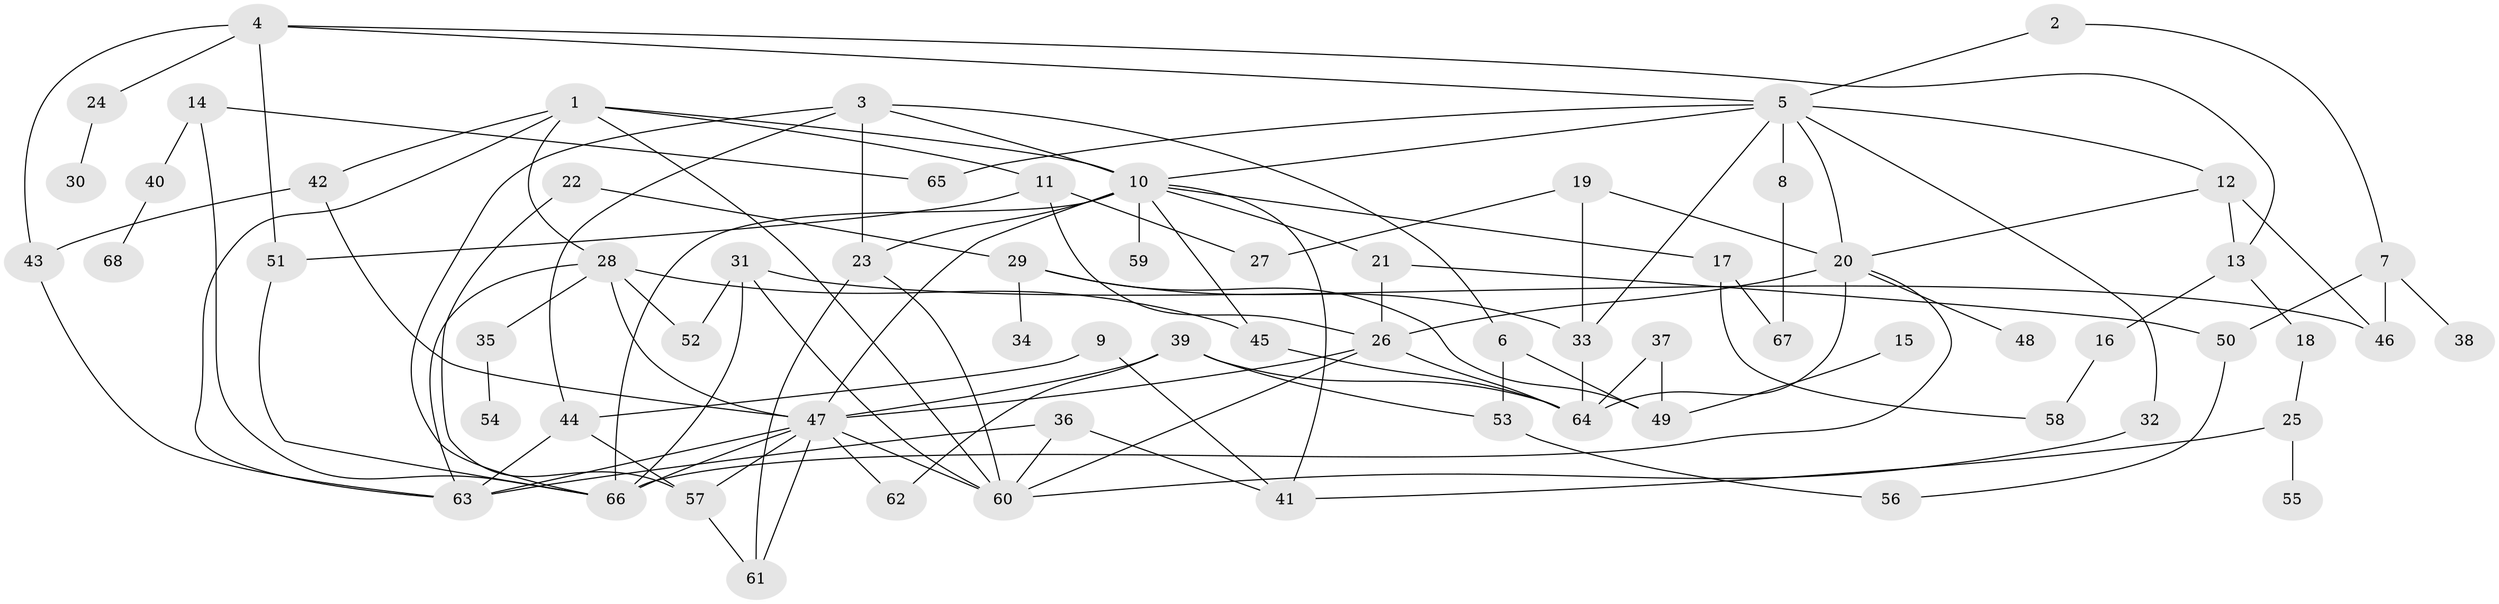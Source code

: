 // original degree distribution, {10: 0.007352941176470588, 13: 0.007352941176470588, 6: 0.022058823529411766, 3: 0.27205882352941174, 4: 0.14705882352941177, 5: 0.04411764705882353, 7: 0.014705882352941176, 2: 0.2647058823529412, 1: 0.22058823529411764}
// Generated by graph-tools (version 1.1) at 2025/01/03/09/25 03:01:03]
// undirected, 68 vertices, 117 edges
graph export_dot {
graph [start="1"]
  node [color=gray90,style=filled];
  1;
  2;
  3;
  4;
  5;
  6;
  7;
  8;
  9;
  10;
  11;
  12;
  13;
  14;
  15;
  16;
  17;
  18;
  19;
  20;
  21;
  22;
  23;
  24;
  25;
  26;
  27;
  28;
  29;
  30;
  31;
  32;
  33;
  34;
  35;
  36;
  37;
  38;
  39;
  40;
  41;
  42;
  43;
  44;
  45;
  46;
  47;
  48;
  49;
  50;
  51;
  52;
  53;
  54;
  55;
  56;
  57;
  58;
  59;
  60;
  61;
  62;
  63;
  64;
  65;
  66;
  67;
  68;
  1 -- 10 [weight=1.0];
  1 -- 11 [weight=1.0];
  1 -- 28 [weight=1.0];
  1 -- 42 [weight=1.0];
  1 -- 60 [weight=1.0];
  1 -- 63 [weight=1.0];
  2 -- 5 [weight=1.0];
  2 -- 7 [weight=1.0];
  3 -- 6 [weight=1.0];
  3 -- 10 [weight=1.0];
  3 -- 23 [weight=2.0];
  3 -- 44 [weight=1.0];
  3 -- 66 [weight=1.0];
  4 -- 5 [weight=1.0];
  4 -- 13 [weight=1.0];
  4 -- 24 [weight=1.0];
  4 -- 43 [weight=1.0];
  4 -- 51 [weight=1.0];
  5 -- 8 [weight=1.0];
  5 -- 10 [weight=1.0];
  5 -- 12 [weight=1.0];
  5 -- 20 [weight=1.0];
  5 -- 32 [weight=1.0];
  5 -- 33 [weight=1.0];
  5 -- 65 [weight=1.0];
  6 -- 49 [weight=1.0];
  6 -- 53 [weight=1.0];
  7 -- 38 [weight=1.0];
  7 -- 46 [weight=2.0];
  7 -- 50 [weight=1.0];
  8 -- 67 [weight=1.0];
  9 -- 41 [weight=1.0];
  9 -- 44 [weight=1.0];
  10 -- 17 [weight=1.0];
  10 -- 21 [weight=1.0];
  10 -- 23 [weight=1.0];
  10 -- 41 [weight=1.0];
  10 -- 45 [weight=1.0];
  10 -- 47 [weight=1.0];
  10 -- 59 [weight=1.0];
  10 -- 66 [weight=1.0];
  11 -- 26 [weight=1.0];
  11 -- 27 [weight=1.0];
  11 -- 51 [weight=1.0];
  12 -- 13 [weight=1.0];
  12 -- 20 [weight=1.0];
  12 -- 46 [weight=1.0];
  13 -- 16 [weight=1.0];
  13 -- 18 [weight=1.0];
  14 -- 40 [weight=1.0];
  14 -- 65 [weight=1.0];
  14 -- 66 [weight=1.0];
  15 -- 49 [weight=1.0];
  16 -- 58 [weight=1.0];
  17 -- 58 [weight=1.0];
  17 -- 67 [weight=1.0];
  18 -- 25 [weight=1.0];
  19 -- 20 [weight=1.0];
  19 -- 27 [weight=1.0];
  19 -- 33 [weight=1.0];
  20 -- 26 [weight=1.0];
  20 -- 48 [weight=1.0];
  20 -- 64 [weight=1.0];
  20 -- 66 [weight=1.0];
  21 -- 26 [weight=1.0];
  21 -- 50 [weight=1.0];
  22 -- 29 [weight=1.0];
  22 -- 57 [weight=1.0];
  23 -- 60 [weight=1.0];
  23 -- 61 [weight=1.0];
  24 -- 30 [weight=1.0];
  25 -- 41 [weight=1.0];
  25 -- 55 [weight=1.0];
  26 -- 47 [weight=1.0];
  26 -- 60 [weight=1.0];
  26 -- 64 [weight=1.0];
  28 -- 35 [weight=1.0];
  28 -- 45 [weight=1.0];
  28 -- 47 [weight=1.0];
  28 -- 52 [weight=1.0];
  28 -- 63 [weight=1.0];
  29 -- 33 [weight=1.0];
  29 -- 34 [weight=1.0];
  29 -- 49 [weight=1.0];
  31 -- 46 [weight=1.0];
  31 -- 52 [weight=1.0];
  31 -- 60 [weight=1.0];
  31 -- 66 [weight=1.0];
  32 -- 60 [weight=1.0];
  33 -- 64 [weight=1.0];
  35 -- 54 [weight=1.0];
  36 -- 41 [weight=1.0];
  36 -- 60 [weight=1.0];
  36 -- 63 [weight=1.0];
  37 -- 49 [weight=2.0];
  37 -- 64 [weight=1.0];
  39 -- 47 [weight=1.0];
  39 -- 53 [weight=1.0];
  39 -- 62 [weight=1.0];
  39 -- 64 [weight=1.0];
  40 -- 68 [weight=1.0];
  42 -- 43 [weight=1.0];
  42 -- 47 [weight=1.0];
  43 -- 63 [weight=1.0];
  44 -- 57 [weight=1.0];
  44 -- 63 [weight=1.0];
  45 -- 64 [weight=1.0];
  47 -- 57 [weight=1.0];
  47 -- 60 [weight=1.0];
  47 -- 61 [weight=1.0];
  47 -- 62 [weight=1.0];
  47 -- 63 [weight=1.0];
  47 -- 66 [weight=1.0];
  50 -- 56 [weight=1.0];
  51 -- 66 [weight=1.0];
  53 -- 56 [weight=1.0];
  57 -- 61 [weight=1.0];
}
